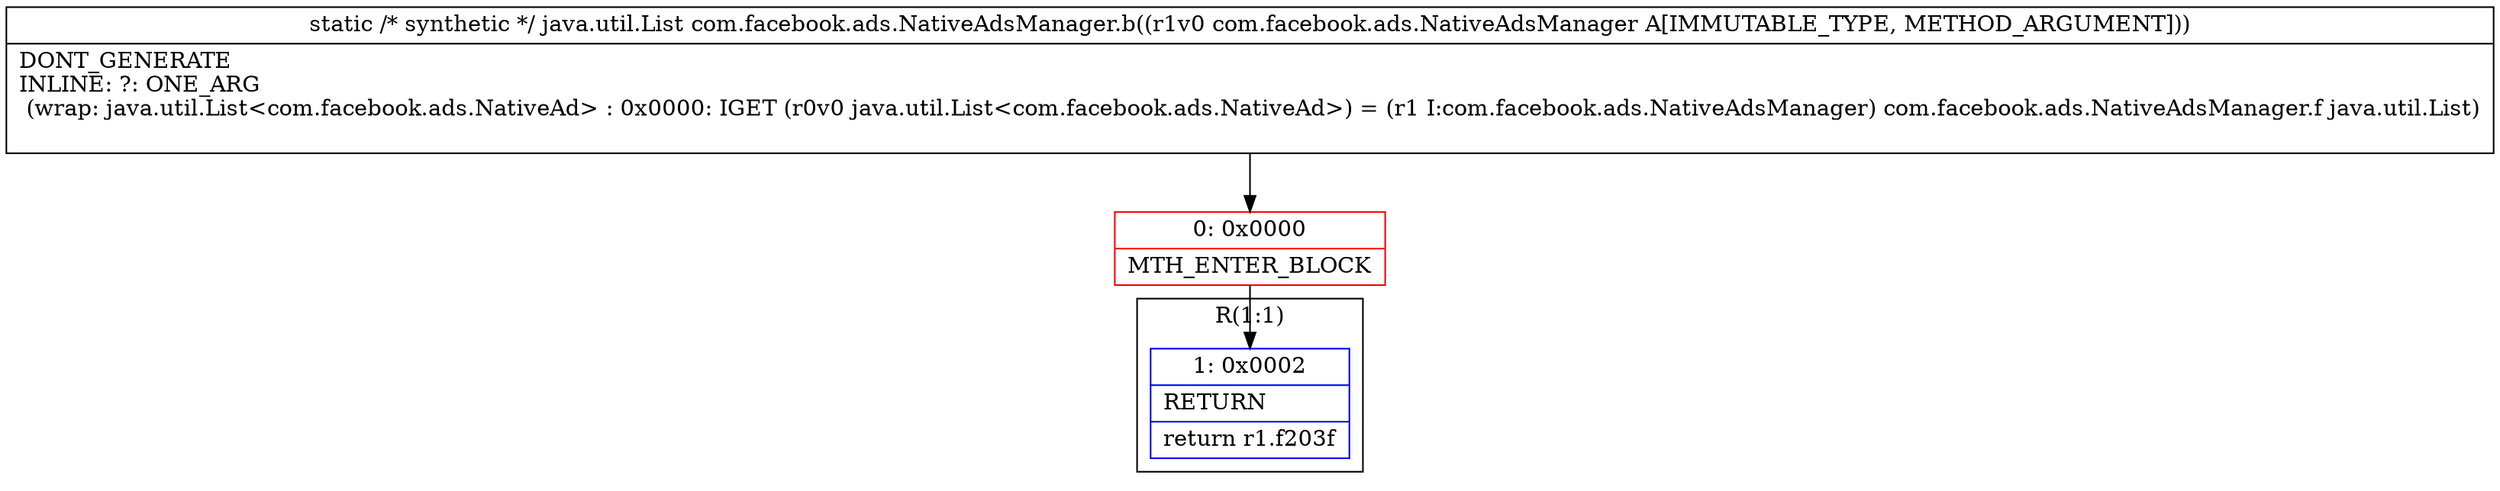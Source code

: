digraph "CFG forcom.facebook.ads.NativeAdsManager.b(Lcom\/facebook\/ads\/NativeAdsManager;)Ljava\/util\/List;" {
subgraph cluster_Region_1387195980 {
label = "R(1:1)";
node [shape=record,color=blue];
Node_1 [shape=record,label="{1\:\ 0x0002|RETURN\l|return r1.f203f\l}"];
}
Node_0 [shape=record,color=red,label="{0\:\ 0x0000|MTH_ENTER_BLOCK\l}"];
MethodNode[shape=record,label="{static \/* synthetic *\/ java.util.List com.facebook.ads.NativeAdsManager.b((r1v0 com.facebook.ads.NativeAdsManager A[IMMUTABLE_TYPE, METHOD_ARGUMENT]))  | DONT_GENERATE\lINLINE: ?: ONE_ARG  \l  (wrap: java.util.List\<com.facebook.ads.NativeAd\> : 0x0000: IGET  (r0v0 java.util.List\<com.facebook.ads.NativeAd\>) = (r1 I:com.facebook.ads.NativeAdsManager) com.facebook.ads.NativeAdsManager.f java.util.List)\l\l}"];
MethodNode -> Node_0;
Node_0 -> Node_1;
}

